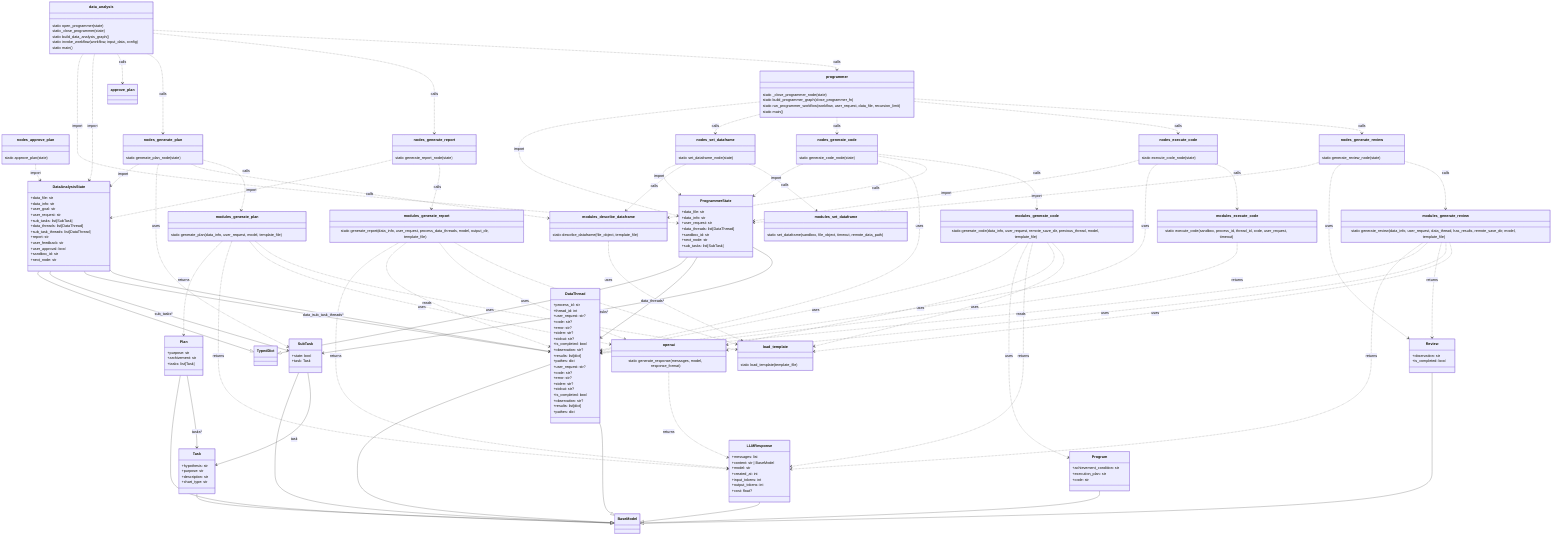 classDiagram
  %% External base classes for inheritance visualization
  class BaseModel
  class TypedDict

  %% ==========================
  %% src/models
  %% ==========================
  class DataThread {
    +process_id: str
    +thread_id: int
    +user_request: str?
    +code: str?
    +error: str?
    +stderr: str?
    +stdout: str?
    +is_completed: bool
    +observation: str?
    +results: list[dict]
    +pathes: dict
  }
  DataThread --|> BaseModel

  class Task {
    +hypothesis: str
    +purpose: str
    +description: str
    +chart_type: str
  }
  Task --|> BaseModel

  class Plan {
    +purpose: str
    +archivement: str
    +tasks: list[Task]
  }
  Plan --|> BaseModel

  class SubTask {
    +state: bool
    +task: Task
  }
  SubTask --|> BaseModel

  class Program {
    +achievement_condition: str
    +execution_plan: str
    +code: str
  }
  Program --|> BaseModel

  class Review {
    +observation: str
    +is_completed: bool
  }
  Review --|> BaseModel

  class LLMResponse {
    +messages: list
    +content: str | BaseModel
    +model: str
    +created_at: int
    +input_tokens: int
    +output_tokens: int
    +cost: float?
  }
  LLMResponse --|> BaseModel

  %% ==========================
  %% src/graph/models
  %% ==========================
  class DataThread {
    +user_request: str?
    +code: str?
    +error: str?
    +stderr: str?
    +stdout: str?
    +is_completed: bool
    +observation: str?
    +results: list[dict]
    +pathes: dict
  }
  DataThread --|> BaseModel

  class ProgrammerState {
    +data_file: str
    +data_info: str
    +user_request: str
    +data_threads: list[DataThread]
    +sandbox_id: str
    +next_node: str
    +sub_tasks: list[SubTask]
  }
  ProgrammerState --|> TypedDict

  class DataAnalysisState {
    +data_file: str
    +data_info: str
    +user_goal: str
    +user_request: str
    +sub_tasks: list[SubTask]
    +data_threads: list[DataThread]
    +sub_task_threads: list[DataThread]
    +report: str
    +user_feedback: str
    +user_approval: bool
    +sandbox_id: str
    +next_node: str
  }
  DataAnalysisState --|> TypedDict

  %% ==========================
  %% src/graph (modules as classes)
  %% ==========================
  class data_analysis {
    static open_programmer(state)
    static_close_programmer(state)
    static build_data_analysis_graph()
    static invoke_workflow(workflow, input_data, config)
    static main()
  }

  class programmer {
    static _close_programmer_node(state)
    static build_programmer_graph(close_programmer_fn)
    static run_programmer_workflow(workflow, user_request, data_file, recursion_limit)
    static main()
  }

  %% ==========================
  %% src/graph/nodes (modules as classes)
  %% ==========================
  class nodes_approve_plan {
    static approve_plan(state)
  }

  class nodes_execute_code {
    static execute_code_node(state)
  }

  class nodes_generate_code {
    static generate_code_node(state)
  }

  class nodes_generate_plan {
    static generate_plan_node(state)
  }

  class nodes_generate_report {
    static generate_report_node(state)
  }

  class nodes_generate_review {
    static generate_review_node(state)
  }

  class nodes_set_dataframe {
    static set_dataframe_node(state)
  }

  %% ==========================
  %% src/modules (modules as classes)
  %% ==========================
  class modules_describe_dataframe {
    static describe_dataframe(file_object, template_file)
  }

  class modules_execute_code {
    static execute_code(sandbox, process_id, thread_id, code, user_request, timeout)
  }

  class modules_generate_code {
    static generate_code(data_info, user_request, remote_save_dir, previous_thread, model, template_file)
  }

  class modules_generate_plan {
    static generate_plan(data_info, user_request, model, template_file)
  }

  class modules_generate_report {
    static generate_report(data_info, user_request, process_data_threads, model, output_dir, template_file)
  }

  class modules_generate_review {
    static generate_review(data_info, user_request, data_thread, has_results, remote_save_dir, model, template_file)
  }

  class modules_set_dataframe {
    static set_dataframe(sandbox, file_object, timeout, remote_data_path)
  }

  %% ==========================
  %% src/llms (modules as classes)
  %% ==========================
  class openai {
    static generate_response(messages, model, response_format)
  }

  class load_template {
    static load_template(template_file)
  }

  %% ==========================
  %% Key relations (selected)
  %% ==========================
  Plan --> Task : tasks*
  SubTask --> Task : task
  ProgrammerState --> DataThread : data_threads*
  ProgrammerState --> SubTask : sub_tasks*
  DataAnalysisState --> SubTask : sub_tasks*
  DataAnalysisState --> DataThread : data_threads*
  DataAnalysisState --> DataThread : sub_task_threads*

  %% ==========================
  %% Module dependency relations (src)
  %% ==========================
  %% graph/data_analysis.py
  data_analysis ..> ProgrammerState : import
  data_analysis ..> DataAnalysisState : import
  data_analysis ..> approve_plan : calls
  data_analysis ..> nodes_generate_plan : calls
  data_analysis ..> nodes_generate_report : calls
  data_analysis ..> programmer : calls

  %% graph/programmer.py
  programmer ..> ProgrammerState : import
  programmer ..> nodes_set_dataframe : calls
  programmer ..> nodes_generate_code : calls
  programmer ..> nodes_execute_code : calls
  programmer ..> nodes_generate_review : calls

  %% graph/nodes/*.py -> modules
  nodes_approve_plan ..> DataAnalysisState : import
  nodes_execute_code ..> ProgrammerState : import
  nodes_execute_code ..> DataThread : uses
  nodes_execute_code ..> modules_execute_code : calls
  nodes_generate_code ..> ProgrammerState : import
  nodes_generate_code ..> DataThread : uses
  nodes_generate_code ..> modules_describe_dataframe : calls
  nodes_generate_code ..> modules_generate_code : calls
  nodes_generate_plan ..> DataAnalysisState : import
  nodes_generate_plan ..> SubTask : uses
  nodes_generate_plan ..> modules_describe_dataframe : calls
  nodes_generate_plan ..> modules_generate_plan : calls
  nodes_generate_report ..> DataAnalysisState : import
  nodes_generate_report ..> modules_generate_report : calls
  nodes_generate_review ..> ProgrammerState : import
  nodes_generate_review ..> Review : uses
  nodes_generate_review ..> modules_generate_review : calls
  nodes_set_dataframe ..> ProgrammerState : import
  nodes_set_dataframe ..> modules_describe_dataframe : calls
  nodes_set_dataframe ..> modules_set_dataframe : calls

  %% modules/*.py -> llms/* and models/*
  modules_describe_dataframe ..> load_template : uses

  modules_execute_code ..> DataThread : returns

  modules_generate_code ..> DataThread : uses
  modules_generate_code ..> Program : uses
  modules_generate_code ..> LLMResponse : returns
  modules_generate_code ..> openai : uses
  modules_generate_code ..> load_template : uses

  modules_generate_plan ..> Plan : returns
  modules_generate_plan ..> LLMResponse : returns
  modules_generate_plan ..> openai : uses
  modules_generate_plan ..> load_template : uses

  modules_generate_report ..> LLMResponse : returns
  modules_generate_report ..> DataThread : reads
  modules_generate_report ..> openai : uses
  modules_generate_report ..> load_template : uses

  modules_generate_review ..> LLMResponse : returns
  modules_generate_review ..> DataThread : reads
  modules_generate_review ..> Review : returns
  modules_generate_review ..> openai : uses
  modules_generate_review ..> load_template : uses

  %% llms/apis/openai.py -> llms/models/llm_response.py
  openai ..> LLMResponse : returns